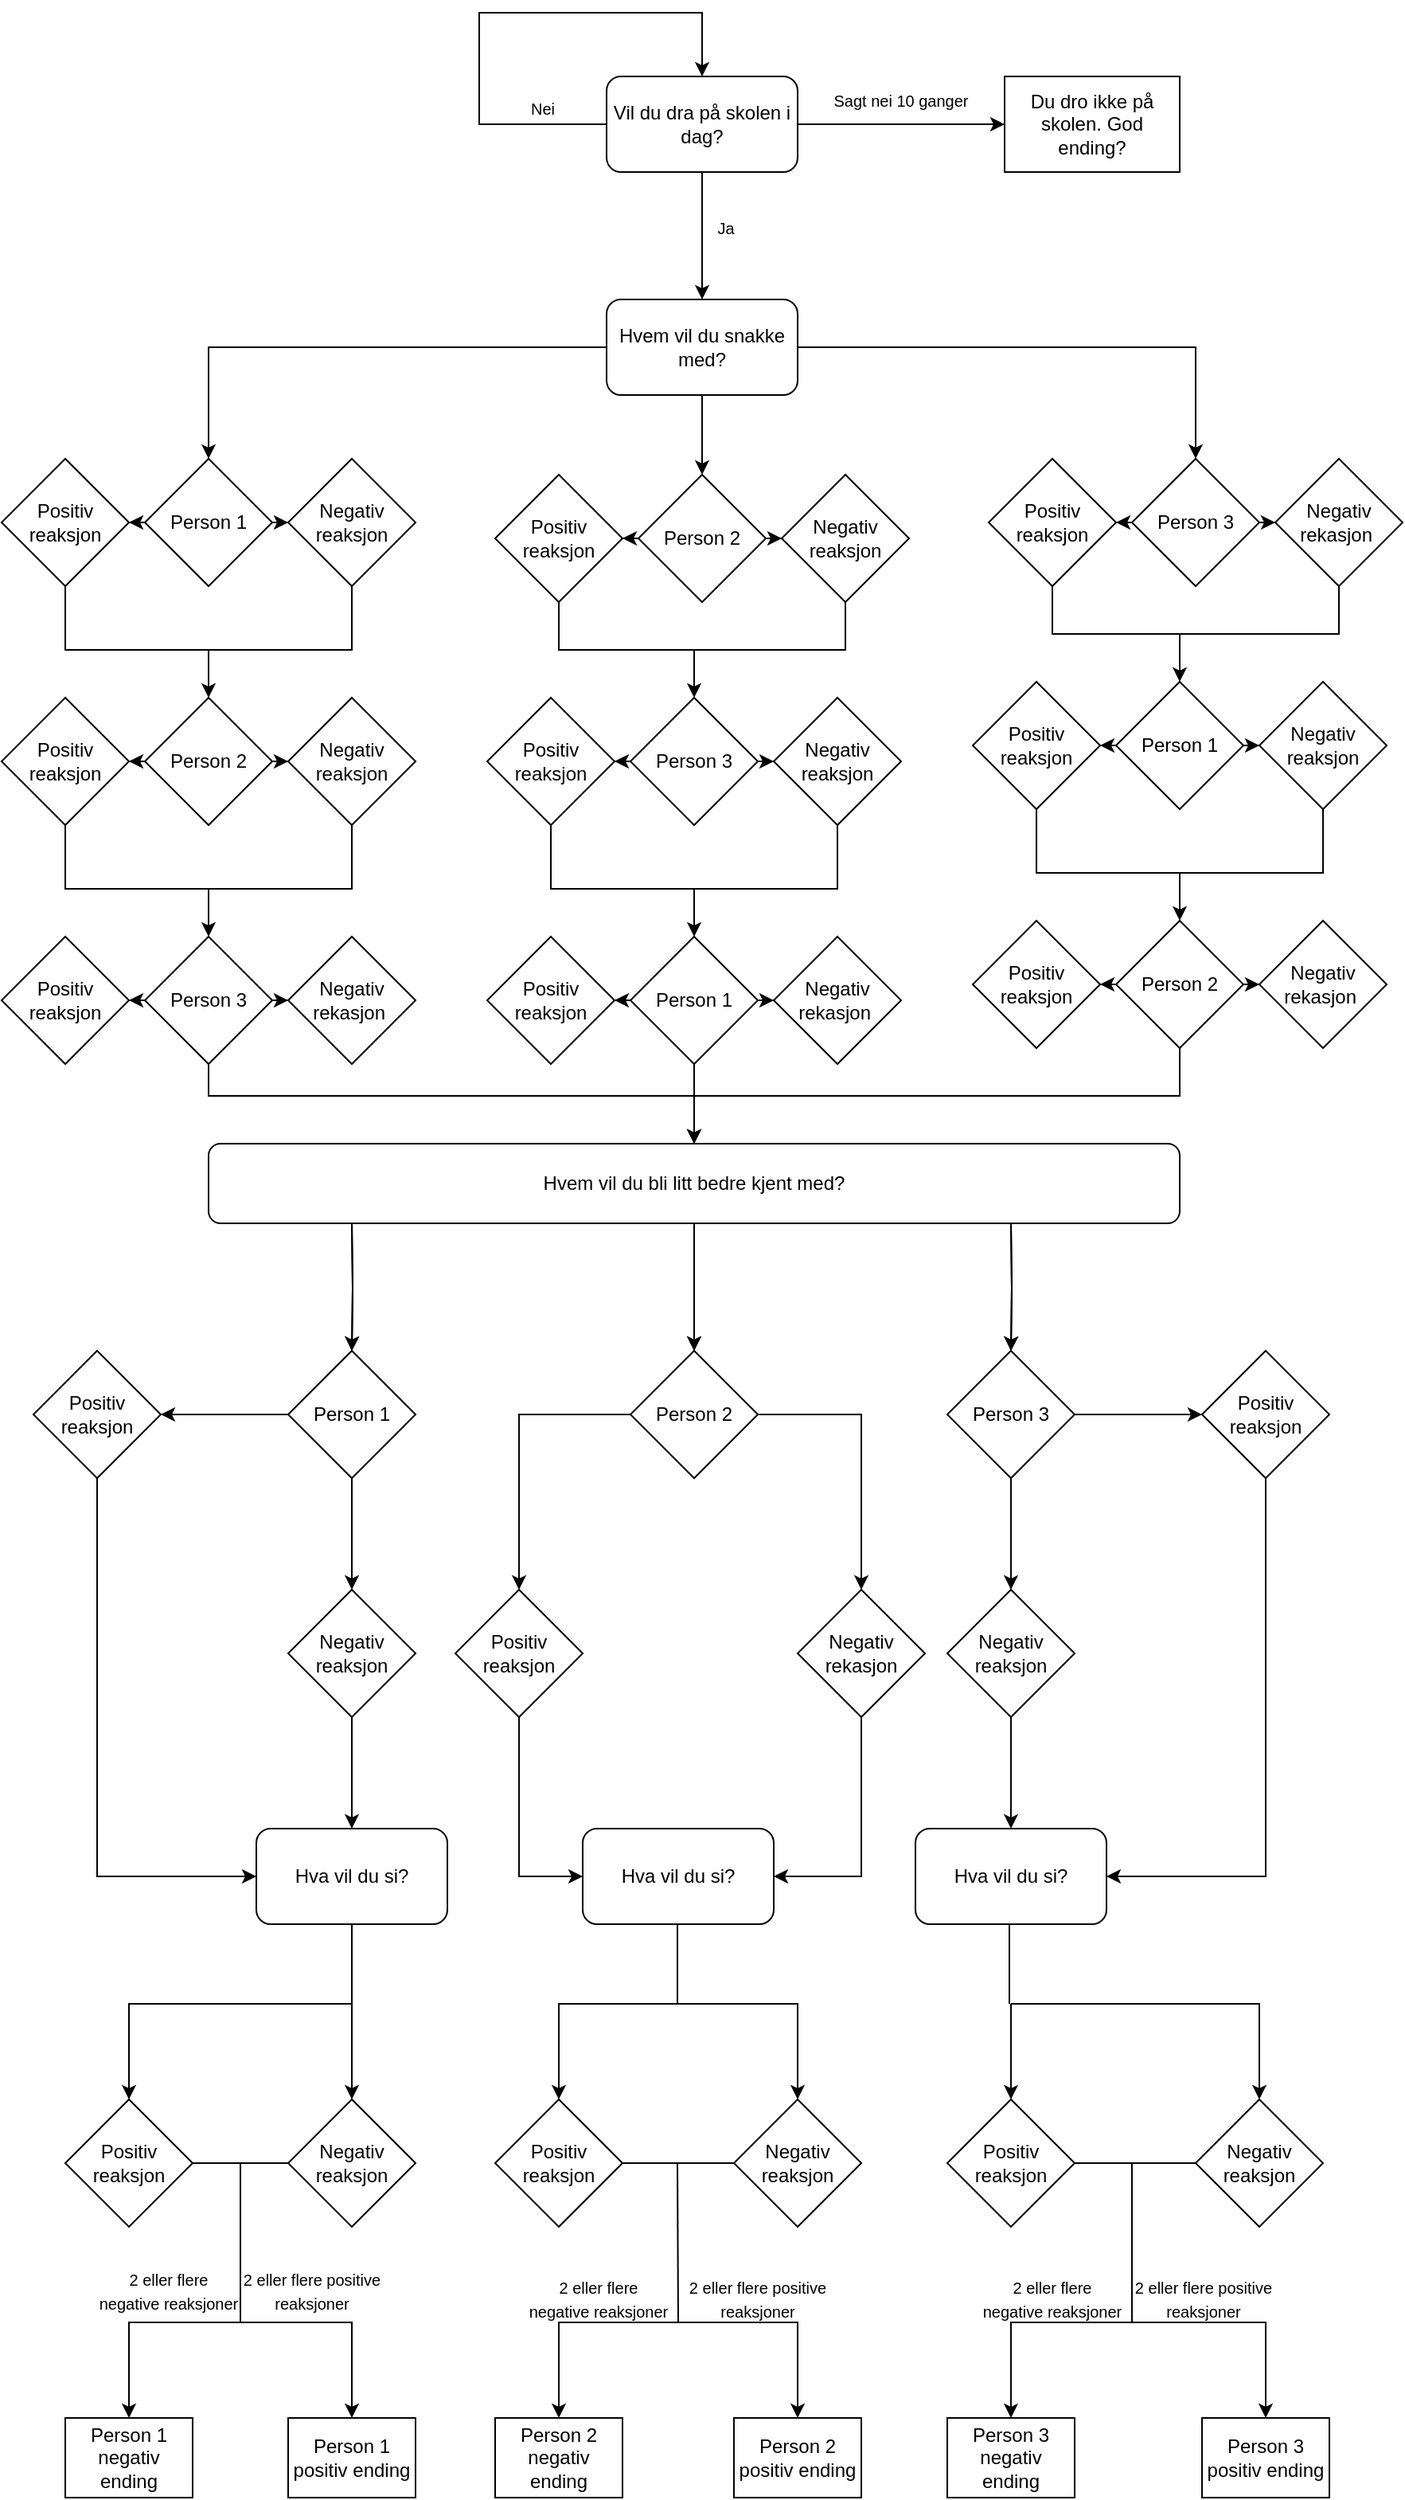<mxfile version="20.6.0" type="device"><diagram id="C5RBs43oDa-KdzZeNtuy" name="Page-1"><mxGraphModel dx="1865" dy="1708" grid="1" gridSize="10" guides="1" tooltips="1" connect="1" arrows="1" fold="1" page="1" pageScale="1" pageWidth="827" pageHeight="1169" math="0" shadow="0"><root><mxCell id="WIyWlLk6GJQsqaUBKTNV-0"/><mxCell id="WIyWlLk6GJQsqaUBKTNV-1" parent="WIyWlLk6GJQsqaUBKTNV-0"/><mxCell id="aafKXDh5tbPL8u6sXWfW-4" style="edgeStyle=orthogonalEdgeStyle;rounded=0;orthogonalLoop=1;jettySize=auto;html=1;entryX=0.5;entryY=0;entryDx=0;entryDy=0;" parent="WIyWlLk6GJQsqaUBKTNV-1" source="WIyWlLk6GJQsqaUBKTNV-3" target="aafKXDh5tbPL8u6sXWfW-3" edge="1"><mxGeometry relative="1" as="geometry"/></mxCell><mxCell id="aafKXDh5tbPL8u6sXWfW-5" style="edgeStyle=orthogonalEdgeStyle;rounded=0;orthogonalLoop=1;jettySize=auto;html=1;exitX=1;exitY=0.5;exitDx=0;exitDy=0;entryX=0.5;entryY=0;entryDx=0;entryDy=0;" parent="WIyWlLk6GJQsqaUBKTNV-1" source="WIyWlLk6GJQsqaUBKTNV-3" target="aafKXDh5tbPL8u6sXWfW-1" edge="1"><mxGeometry relative="1" as="geometry"/></mxCell><mxCell id="WIyWlLk6GJQsqaUBKTNV-3" value="Hvem vil du snakke med?" style="rounded=1;whiteSpace=wrap;html=1;fontSize=12;glass=0;strokeWidth=1;shadow=0;" parent="WIyWlLk6GJQsqaUBKTNV-1" vertex="1"><mxGeometry x="160" y="20" width="120" height="60" as="geometry"/></mxCell><mxCell id="aafKXDh5tbPL8u6sXWfW-15" value="" style="edgeStyle=orthogonalEdgeStyle;rounded=0;orthogonalLoop=1;jettySize=auto;html=1;" parent="WIyWlLk6GJQsqaUBKTNV-1" source="aafKXDh5tbPL8u6sXWfW-0" target="aafKXDh5tbPL8u6sXWfW-14" edge="1"><mxGeometry relative="1" as="geometry"/></mxCell><mxCell id="aafKXDh5tbPL8u6sXWfW-17" value="" style="edgeStyle=orthogonalEdgeStyle;rounded=0;orthogonalLoop=1;jettySize=auto;html=1;" parent="WIyWlLk6GJQsqaUBKTNV-1" source="aafKXDh5tbPL8u6sXWfW-0" target="aafKXDh5tbPL8u6sXWfW-16" edge="1"><mxGeometry relative="1" as="geometry"/></mxCell><mxCell id="aafKXDh5tbPL8u6sXWfW-0" value="Person 2" style="rhombus;whiteSpace=wrap;html=1;" parent="WIyWlLk6GJQsqaUBKTNV-1" vertex="1"><mxGeometry x="180" y="130" width="80" height="80" as="geometry"/></mxCell><mxCell id="aafKXDh5tbPL8u6sXWfW-11" value="" style="edgeStyle=orthogonalEdgeStyle;rounded=0;orthogonalLoop=1;jettySize=auto;html=1;" parent="WIyWlLk6GJQsqaUBKTNV-1" source="aafKXDh5tbPL8u6sXWfW-1" target="aafKXDh5tbPL8u6sXWfW-10" edge="1"><mxGeometry relative="1" as="geometry"/></mxCell><mxCell id="aafKXDh5tbPL8u6sXWfW-13" value="" style="edgeStyle=orthogonalEdgeStyle;rounded=0;orthogonalLoop=1;jettySize=auto;html=1;" parent="WIyWlLk6GJQsqaUBKTNV-1" source="aafKXDh5tbPL8u6sXWfW-1" target="aafKXDh5tbPL8u6sXWfW-12" edge="1"><mxGeometry relative="1" as="geometry"/></mxCell><mxCell id="aafKXDh5tbPL8u6sXWfW-1" value="Person 3" style="rhombus;whiteSpace=wrap;html=1;" parent="WIyWlLk6GJQsqaUBKTNV-1" vertex="1"><mxGeometry x="490" y="120" width="80" height="80" as="geometry"/></mxCell><mxCell id="aafKXDh5tbPL8u6sXWfW-7" value="" style="edgeStyle=orthogonalEdgeStyle;rounded=0;orthogonalLoop=1;jettySize=auto;html=1;" parent="WIyWlLk6GJQsqaUBKTNV-1" source="aafKXDh5tbPL8u6sXWfW-3" target="aafKXDh5tbPL8u6sXWfW-6" edge="1"><mxGeometry relative="1" as="geometry"/></mxCell><mxCell id="aafKXDh5tbPL8u6sXWfW-9" value="" style="edgeStyle=orthogonalEdgeStyle;rounded=0;orthogonalLoop=1;jettySize=auto;html=1;" parent="WIyWlLk6GJQsqaUBKTNV-1" source="aafKXDh5tbPL8u6sXWfW-3" target="aafKXDh5tbPL8u6sXWfW-8" edge="1"><mxGeometry relative="1" as="geometry"/></mxCell><mxCell id="aafKXDh5tbPL8u6sXWfW-3" value="Person 1" style="rhombus;whiteSpace=wrap;html=1;" parent="WIyWlLk6GJQsqaUBKTNV-1" vertex="1"><mxGeometry x="-130" y="120" width="80" height="80" as="geometry"/></mxCell><mxCell id="aafKXDh5tbPL8u6sXWfW-6" value="Negativ reaksjon" style="rhombus;whiteSpace=wrap;html=1;" parent="WIyWlLk6GJQsqaUBKTNV-1" vertex="1"><mxGeometry x="-40" y="120" width="80" height="80" as="geometry"/></mxCell><mxCell id="aafKXDh5tbPL8u6sXWfW-8" value="Positiv reaksjon" style="rhombus;whiteSpace=wrap;html=1;" parent="WIyWlLk6GJQsqaUBKTNV-1" vertex="1"><mxGeometry x="-220" y="120" width="80" height="80" as="geometry"/></mxCell><mxCell id="aafKXDh5tbPL8u6sXWfW-10" value="Negativ rekasjon&amp;nbsp;" style="rhombus;whiteSpace=wrap;html=1;" parent="WIyWlLk6GJQsqaUBKTNV-1" vertex="1"><mxGeometry x="580" y="120" width="80" height="80" as="geometry"/></mxCell><mxCell id="aafKXDh5tbPL8u6sXWfW-12" value="Positiv reaksjon" style="rhombus;whiteSpace=wrap;html=1;" parent="WIyWlLk6GJQsqaUBKTNV-1" vertex="1"><mxGeometry x="400" y="120" width="80" height="80" as="geometry"/></mxCell><mxCell id="aafKXDh5tbPL8u6sXWfW-14" value="Positiv reaksjon" style="rhombus;whiteSpace=wrap;html=1;" parent="WIyWlLk6GJQsqaUBKTNV-1" vertex="1"><mxGeometry x="90" y="130" width="80" height="80" as="geometry"/></mxCell><mxCell id="aafKXDh5tbPL8u6sXWfW-16" value="Negativ reaksjon" style="rhombus;whiteSpace=wrap;html=1;" parent="WIyWlLk6GJQsqaUBKTNV-1" vertex="1"><mxGeometry x="270" y="130" width="80" height="80" as="geometry"/></mxCell><mxCell id="aafKXDh5tbPL8u6sXWfW-101" value="" style="edgeStyle=orthogonalEdgeStyle;rounded=0;orthogonalLoop=1;jettySize=auto;html=1;" parent="WIyWlLk6GJQsqaUBKTNV-1" source="aafKXDh5tbPL8u6sXWfW-18" target="aafKXDh5tbPL8u6sXWfW-100" edge="1"><mxGeometry relative="1" as="geometry"/></mxCell><mxCell id="aafKXDh5tbPL8u6sXWfW-102" value="" style="edgeStyle=orthogonalEdgeStyle;rounded=0;orthogonalLoop=1;jettySize=auto;html=1;" parent="WIyWlLk6GJQsqaUBKTNV-1" source="aafKXDh5tbPL8u6sXWfW-18" target="aafKXDh5tbPL8u6sXWfW-100" edge="1"><mxGeometry relative="1" as="geometry"/></mxCell><mxCell id="aafKXDh5tbPL8u6sXWfW-18" value="Hvem vil du bli litt bedre kjent med?" style="rounded=1;whiteSpace=wrap;html=1;" parent="WIyWlLk6GJQsqaUBKTNV-1" vertex="1"><mxGeometry x="-90" y="550" width="610" height="50" as="geometry"/></mxCell><mxCell id="aafKXDh5tbPL8u6sXWfW-41" value="" style="endArrow=classic;html=1;rounded=0;" parent="WIyWlLk6GJQsqaUBKTNV-1" edge="1"><mxGeometry width="50" height="50" relative="1" as="geometry"><mxPoint x="-90" y="240" as="sourcePoint"/><mxPoint x="-90" y="270" as="targetPoint"/></mxGeometry></mxCell><mxCell id="aafKXDh5tbPL8u6sXWfW-48" value="" style="edgeStyle=orthogonalEdgeStyle;rounded=0;orthogonalLoop=1;jettySize=auto;html=1;" parent="WIyWlLk6GJQsqaUBKTNV-1" source="aafKXDh5tbPL8u6sXWfW-50" target="aafKXDh5tbPL8u6sXWfW-51" edge="1"><mxGeometry relative="1" as="geometry"/></mxCell><mxCell id="aafKXDh5tbPL8u6sXWfW-49" value="" style="edgeStyle=orthogonalEdgeStyle;rounded=0;orthogonalLoop=1;jettySize=auto;html=1;" parent="WIyWlLk6GJQsqaUBKTNV-1" source="aafKXDh5tbPL8u6sXWfW-50" target="aafKXDh5tbPL8u6sXWfW-52" edge="1"><mxGeometry relative="1" as="geometry"/></mxCell><mxCell id="aafKXDh5tbPL8u6sXWfW-50" value="Person 2" style="rhombus;whiteSpace=wrap;html=1;" parent="WIyWlLk6GJQsqaUBKTNV-1" vertex="1"><mxGeometry x="-130" y="270" width="80" height="80" as="geometry"/></mxCell><mxCell id="aafKXDh5tbPL8u6sXWfW-51" value="Positiv reaksjon" style="rhombus;whiteSpace=wrap;html=1;" parent="WIyWlLk6GJQsqaUBKTNV-1" vertex="1"><mxGeometry x="-220" y="270" width="80" height="80" as="geometry"/></mxCell><mxCell id="aafKXDh5tbPL8u6sXWfW-52" value="Negativ reaksjon" style="rhombus;whiteSpace=wrap;html=1;" parent="WIyWlLk6GJQsqaUBKTNV-1" vertex="1"><mxGeometry x="-40" y="270" width="80" height="80" as="geometry"/></mxCell><mxCell id="aafKXDh5tbPL8u6sXWfW-54" value="" style="endArrow=classic;html=1;rounded=0;" parent="WIyWlLk6GJQsqaUBKTNV-1" edge="1"><mxGeometry width="50" height="50" relative="1" as="geometry"><mxPoint x="-90" y="390" as="sourcePoint"/><mxPoint x="-90" y="420" as="targetPoint"/></mxGeometry></mxCell><mxCell id="aafKXDh5tbPL8u6sXWfW-56" value="" style="edgeStyle=orthogonalEdgeStyle;rounded=0;orthogonalLoop=1;jettySize=auto;html=1;" parent="WIyWlLk6GJQsqaUBKTNV-1" source="aafKXDh5tbPL8u6sXWfW-58" target="aafKXDh5tbPL8u6sXWfW-59" edge="1"><mxGeometry relative="1" as="geometry"/></mxCell><mxCell id="aafKXDh5tbPL8u6sXWfW-57" value="" style="edgeStyle=orthogonalEdgeStyle;rounded=0;orthogonalLoop=1;jettySize=auto;html=1;" parent="WIyWlLk6GJQsqaUBKTNV-1" source="aafKXDh5tbPL8u6sXWfW-58" target="aafKXDh5tbPL8u6sXWfW-60" edge="1"><mxGeometry relative="1" as="geometry"/></mxCell><mxCell id="aafKXDh5tbPL8u6sXWfW-97" style="edgeStyle=orthogonalEdgeStyle;rounded=0;orthogonalLoop=1;jettySize=auto;html=1;" parent="WIyWlLk6GJQsqaUBKTNV-1" source="aafKXDh5tbPL8u6sXWfW-58" target="aafKXDh5tbPL8u6sXWfW-18" edge="1"><mxGeometry relative="1" as="geometry"><Array as="points"><mxPoint x="-90" y="520"/><mxPoint x="215" y="520"/></Array></mxGeometry></mxCell><mxCell id="aafKXDh5tbPL8u6sXWfW-58" value="Person 3" style="rhombus;whiteSpace=wrap;html=1;" parent="WIyWlLk6GJQsqaUBKTNV-1" vertex="1"><mxGeometry x="-130" y="420" width="80" height="80" as="geometry"/></mxCell><mxCell id="aafKXDh5tbPL8u6sXWfW-59" value="Negativ rekasjon&amp;nbsp;" style="rhombus;whiteSpace=wrap;html=1;" parent="WIyWlLk6GJQsqaUBKTNV-1" vertex="1"><mxGeometry x="-40" y="420" width="80" height="80" as="geometry"/></mxCell><mxCell id="aafKXDh5tbPL8u6sXWfW-60" value="Positiv reaksjon" style="rhombus;whiteSpace=wrap;html=1;" parent="WIyWlLk6GJQsqaUBKTNV-1" vertex="1"><mxGeometry x="-220" y="420" width="80" height="80" as="geometry"/></mxCell><mxCell id="aafKXDh5tbPL8u6sXWfW-61" value="" style="endArrow=none;html=1;rounded=0;" parent="WIyWlLk6GJQsqaUBKTNV-1" edge="1"><mxGeometry width="50" height="50" relative="1" as="geometry"><mxPoint x="-90" y="240" as="sourcePoint"/><mxPoint y="200" as="targetPoint"/><Array as="points"><mxPoint y="240"/></Array></mxGeometry></mxCell><mxCell id="aafKXDh5tbPL8u6sXWfW-62" value="" style="endArrow=none;html=1;rounded=0;" parent="WIyWlLk6GJQsqaUBKTNV-1" edge="1"><mxGeometry width="50" height="50" relative="1" as="geometry"><mxPoint x="-90" y="240" as="sourcePoint"/><mxPoint x="-180" y="200" as="targetPoint"/><Array as="points"><mxPoint x="-180" y="240"/></Array></mxGeometry></mxCell><mxCell id="aafKXDh5tbPL8u6sXWfW-63" value="" style="endArrow=none;html=1;rounded=0;entryX=0.5;entryY=1;entryDx=0;entryDy=0;" parent="WIyWlLk6GJQsqaUBKTNV-1" target="aafKXDh5tbPL8u6sXWfW-52" edge="1"><mxGeometry width="50" height="50" relative="1" as="geometry"><mxPoint x="-90" y="390" as="sourcePoint"/><mxPoint x="10" y="340" as="targetPoint"/><Array as="points"><mxPoint y="390"/></Array></mxGeometry></mxCell><mxCell id="aafKXDh5tbPL8u6sXWfW-64" value="" style="endArrow=none;html=1;rounded=0;" parent="WIyWlLk6GJQsqaUBKTNV-1" edge="1"><mxGeometry width="50" height="50" relative="1" as="geometry"><mxPoint x="-90" y="390" as="sourcePoint"/><mxPoint x="-180" y="350" as="targetPoint"/><Array as="points"><mxPoint x="-180" y="390"/></Array></mxGeometry></mxCell><mxCell id="aafKXDh5tbPL8u6sXWfW-65" value="" style="endArrow=classic;html=1;rounded=0;" parent="WIyWlLk6GJQsqaUBKTNV-1" edge="1"><mxGeometry width="50" height="50" relative="1" as="geometry"><mxPoint x="215" y="240" as="sourcePoint"/><mxPoint x="215" y="270" as="targetPoint"/></mxGeometry></mxCell><mxCell id="aafKXDh5tbPL8u6sXWfW-66" value="" style="edgeStyle=orthogonalEdgeStyle;rounded=0;orthogonalLoop=1;jettySize=auto;html=1;" parent="WIyWlLk6GJQsqaUBKTNV-1" source="aafKXDh5tbPL8u6sXWfW-68" target="aafKXDh5tbPL8u6sXWfW-69" edge="1"><mxGeometry relative="1" as="geometry"/></mxCell><mxCell id="aafKXDh5tbPL8u6sXWfW-67" value="" style="edgeStyle=orthogonalEdgeStyle;rounded=0;orthogonalLoop=1;jettySize=auto;html=1;" parent="WIyWlLk6GJQsqaUBKTNV-1" source="aafKXDh5tbPL8u6sXWfW-68" target="aafKXDh5tbPL8u6sXWfW-70" edge="1"><mxGeometry relative="1" as="geometry"/></mxCell><mxCell id="aafKXDh5tbPL8u6sXWfW-68" value="Person 3" style="rhombus;whiteSpace=wrap;html=1;" parent="WIyWlLk6GJQsqaUBKTNV-1" vertex="1"><mxGeometry x="175" y="270" width="80" height="80" as="geometry"/></mxCell><mxCell id="aafKXDh5tbPL8u6sXWfW-69" value="Positiv reaksjon" style="rhombus;whiteSpace=wrap;html=1;" parent="WIyWlLk6GJQsqaUBKTNV-1" vertex="1"><mxGeometry x="85" y="270" width="80" height="80" as="geometry"/></mxCell><mxCell id="aafKXDh5tbPL8u6sXWfW-70" value="Negativ reaksjon" style="rhombus;whiteSpace=wrap;html=1;" parent="WIyWlLk6GJQsqaUBKTNV-1" vertex="1"><mxGeometry x="265" y="270" width="80" height="80" as="geometry"/></mxCell><mxCell id="aafKXDh5tbPL8u6sXWfW-71" value="" style="endArrow=classic;html=1;rounded=0;" parent="WIyWlLk6GJQsqaUBKTNV-1" edge="1"><mxGeometry width="50" height="50" relative="1" as="geometry"><mxPoint x="215" y="390" as="sourcePoint"/><mxPoint x="215" y="420" as="targetPoint"/></mxGeometry></mxCell><mxCell id="aafKXDh5tbPL8u6sXWfW-72" value="" style="edgeStyle=orthogonalEdgeStyle;rounded=0;orthogonalLoop=1;jettySize=auto;html=1;" parent="WIyWlLk6GJQsqaUBKTNV-1" source="aafKXDh5tbPL8u6sXWfW-74" target="aafKXDh5tbPL8u6sXWfW-75" edge="1"><mxGeometry relative="1" as="geometry"/></mxCell><mxCell id="aafKXDh5tbPL8u6sXWfW-73" value="" style="edgeStyle=orthogonalEdgeStyle;rounded=0;orthogonalLoop=1;jettySize=auto;html=1;" parent="WIyWlLk6GJQsqaUBKTNV-1" source="aafKXDh5tbPL8u6sXWfW-74" target="aafKXDh5tbPL8u6sXWfW-76" edge="1"><mxGeometry relative="1" as="geometry"/></mxCell><mxCell id="aafKXDh5tbPL8u6sXWfW-99" value="" style="edgeStyle=orthogonalEdgeStyle;rounded=0;orthogonalLoop=1;jettySize=auto;html=1;" parent="WIyWlLk6GJQsqaUBKTNV-1" source="aafKXDh5tbPL8u6sXWfW-74" target="aafKXDh5tbPL8u6sXWfW-18" edge="1"><mxGeometry relative="1" as="geometry"/></mxCell><mxCell id="aafKXDh5tbPL8u6sXWfW-74" value="Person 1" style="rhombus;whiteSpace=wrap;html=1;" parent="WIyWlLk6GJQsqaUBKTNV-1" vertex="1"><mxGeometry x="175" y="420" width="80" height="80" as="geometry"/></mxCell><mxCell id="aafKXDh5tbPL8u6sXWfW-75" value="Negativ rekasjon&amp;nbsp;" style="rhombus;whiteSpace=wrap;html=1;" parent="WIyWlLk6GJQsqaUBKTNV-1" vertex="1"><mxGeometry x="265" y="420" width="80" height="80" as="geometry"/></mxCell><mxCell id="aafKXDh5tbPL8u6sXWfW-76" value="Positiv reaksjon" style="rhombus;whiteSpace=wrap;html=1;" parent="WIyWlLk6GJQsqaUBKTNV-1" vertex="1"><mxGeometry x="85" y="420" width="80" height="80" as="geometry"/></mxCell><mxCell id="aafKXDh5tbPL8u6sXWfW-77" value="" style="endArrow=none;html=1;rounded=0;entryX=0.5;entryY=1;entryDx=0;entryDy=0;" parent="WIyWlLk6GJQsqaUBKTNV-1" target="aafKXDh5tbPL8u6sXWfW-70" edge="1"><mxGeometry width="50" height="50" relative="1" as="geometry"><mxPoint x="215" y="390" as="sourcePoint"/><mxPoint x="315" y="340" as="targetPoint"/><Array as="points"><mxPoint x="305" y="390"/></Array></mxGeometry></mxCell><mxCell id="aafKXDh5tbPL8u6sXWfW-78" value="" style="endArrow=none;html=1;rounded=0;" parent="WIyWlLk6GJQsqaUBKTNV-1" edge="1"><mxGeometry width="50" height="50" relative="1" as="geometry"><mxPoint x="215" y="390" as="sourcePoint"/><mxPoint x="125" y="350" as="targetPoint"/><Array as="points"><mxPoint x="125" y="390"/></Array></mxGeometry></mxCell><mxCell id="aafKXDh5tbPL8u6sXWfW-79" value="" style="endArrow=none;html=1;rounded=0;entryX=0.5;entryY=1;entryDx=0;entryDy=0;" parent="WIyWlLk6GJQsqaUBKTNV-1" target="aafKXDh5tbPL8u6sXWfW-14" edge="1"><mxGeometry width="50" height="50" relative="1" as="geometry"><mxPoint x="230" y="240" as="sourcePoint"/><mxPoint x="200" y="210" as="targetPoint"/><Array as="points"><mxPoint x="130" y="240"/></Array></mxGeometry></mxCell><mxCell id="aafKXDh5tbPL8u6sXWfW-80" value="" style="endArrow=none;html=1;rounded=0;" parent="WIyWlLk6GJQsqaUBKTNV-1" edge="1"><mxGeometry width="50" height="50" relative="1" as="geometry"><mxPoint x="230" y="240" as="sourcePoint"/><mxPoint x="310" y="210" as="targetPoint"/><Array as="points"><mxPoint x="310" y="240"/></Array></mxGeometry></mxCell><mxCell id="aafKXDh5tbPL8u6sXWfW-81" value="" style="endArrow=classic;html=1;rounded=0;" parent="WIyWlLk6GJQsqaUBKTNV-1" edge="1"><mxGeometry width="50" height="50" relative="1" as="geometry"><mxPoint x="520" y="230" as="sourcePoint"/><mxPoint x="520" y="260" as="targetPoint"/></mxGeometry></mxCell><mxCell id="aafKXDh5tbPL8u6sXWfW-82" value="" style="edgeStyle=orthogonalEdgeStyle;rounded=0;orthogonalLoop=1;jettySize=auto;html=1;" parent="WIyWlLk6GJQsqaUBKTNV-1" source="aafKXDh5tbPL8u6sXWfW-84" target="aafKXDh5tbPL8u6sXWfW-85" edge="1"><mxGeometry relative="1" as="geometry"/></mxCell><mxCell id="aafKXDh5tbPL8u6sXWfW-83" value="" style="edgeStyle=orthogonalEdgeStyle;rounded=0;orthogonalLoop=1;jettySize=auto;html=1;" parent="WIyWlLk6GJQsqaUBKTNV-1" source="aafKXDh5tbPL8u6sXWfW-84" target="aafKXDh5tbPL8u6sXWfW-86" edge="1"><mxGeometry relative="1" as="geometry"/></mxCell><mxCell id="aafKXDh5tbPL8u6sXWfW-84" value="Person 1" style="rhombus;whiteSpace=wrap;html=1;" parent="WIyWlLk6GJQsqaUBKTNV-1" vertex="1"><mxGeometry x="480" y="260" width="80" height="80" as="geometry"/></mxCell><mxCell id="aafKXDh5tbPL8u6sXWfW-85" value="Positiv reaksjon" style="rhombus;whiteSpace=wrap;html=1;" parent="WIyWlLk6GJQsqaUBKTNV-1" vertex="1"><mxGeometry x="390" y="260" width="80" height="80" as="geometry"/></mxCell><mxCell id="aafKXDh5tbPL8u6sXWfW-86" value="Negativ reaksjon" style="rhombus;whiteSpace=wrap;html=1;" parent="WIyWlLk6GJQsqaUBKTNV-1" vertex="1"><mxGeometry x="570" y="260" width="80" height="80" as="geometry"/></mxCell><mxCell id="aafKXDh5tbPL8u6sXWfW-87" value="" style="endArrow=classic;html=1;rounded=0;" parent="WIyWlLk6GJQsqaUBKTNV-1" edge="1"><mxGeometry width="50" height="50" relative="1" as="geometry"><mxPoint x="520" y="380" as="sourcePoint"/><mxPoint x="520" y="410" as="targetPoint"/></mxGeometry></mxCell><mxCell id="aafKXDh5tbPL8u6sXWfW-88" value="" style="edgeStyle=orthogonalEdgeStyle;rounded=0;orthogonalLoop=1;jettySize=auto;html=1;" parent="WIyWlLk6GJQsqaUBKTNV-1" source="aafKXDh5tbPL8u6sXWfW-90" target="aafKXDh5tbPL8u6sXWfW-91" edge="1"><mxGeometry relative="1" as="geometry"/></mxCell><mxCell id="aafKXDh5tbPL8u6sXWfW-89" value="" style="edgeStyle=orthogonalEdgeStyle;rounded=0;orthogonalLoop=1;jettySize=auto;html=1;" parent="WIyWlLk6GJQsqaUBKTNV-1" source="aafKXDh5tbPL8u6sXWfW-90" target="aafKXDh5tbPL8u6sXWfW-92" edge="1"><mxGeometry relative="1" as="geometry"/></mxCell><mxCell id="aafKXDh5tbPL8u6sXWfW-98" style="edgeStyle=orthogonalEdgeStyle;rounded=0;orthogonalLoop=1;jettySize=auto;html=1;" parent="WIyWlLk6GJQsqaUBKTNV-1" source="aafKXDh5tbPL8u6sXWfW-90" target="aafKXDh5tbPL8u6sXWfW-18" edge="1"><mxGeometry relative="1" as="geometry"/></mxCell><mxCell id="aafKXDh5tbPL8u6sXWfW-90" value="Person 2" style="rhombus;whiteSpace=wrap;html=1;" parent="WIyWlLk6GJQsqaUBKTNV-1" vertex="1"><mxGeometry x="480" y="410" width="80" height="80" as="geometry"/></mxCell><mxCell id="aafKXDh5tbPL8u6sXWfW-91" value="Negativ rekasjon&amp;nbsp;" style="rhombus;whiteSpace=wrap;html=1;" parent="WIyWlLk6GJQsqaUBKTNV-1" vertex="1"><mxGeometry x="570" y="410" width="80" height="80" as="geometry"/></mxCell><mxCell id="aafKXDh5tbPL8u6sXWfW-92" value="Positiv reaksjon" style="rhombus;whiteSpace=wrap;html=1;" parent="WIyWlLk6GJQsqaUBKTNV-1" vertex="1"><mxGeometry x="390" y="410" width="80" height="80" as="geometry"/></mxCell><mxCell id="aafKXDh5tbPL8u6sXWfW-93" value="" style="endArrow=none;html=1;rounded=0;entryX=0.5;entryY=1;entryDx=0;entryDy=0;" parent="WIyWlLk6GJQsqaUBKTNV-1" target="aafKXDh5tbPL8u6sXWfW-86" edge="1"><mxGeometry width="50" height="50" relative="1" as="geometry"><mxPoint x="520" y="380" as="sourcePoint"/><mxPoint x="620" y="330" as="targetPoint"/><Array as="points"><mxPoint x="610" y="380"/></Array></mxGeometry></mxCell><mxCell id="aafKXDh5tbPL8u6sXWfW-94" value="" style="endArrow=none;html=1;rounded=0;" parent="WIyWlLk6GJQsqaUBKTNV-1" edge="1"><mxGeometry width="50" height="50" relative="1" as="geometry"><mxPoint x="520" y="380" as="sourcePoint"/><mxPoint x="430" y="340" as="targetPoint"/><Array as="points"><mxPoint x="430" y="380"/></Array></mxGeometry></mxCell><mxCell id="aafKXDh5tbPL8u6sXWfW-95" value="" style="endArrow=none;html=1;rounded=0;entryX=0.5;entryY=1;entryDx=0;entryDy=0;" parent="WIyWlLk6GJQsqaUBKTNV-1" target="aafKXDh5tbPL8u6sXWfW-12" edge="1"><mxGeometry width="50" height="50" relative="1" as="geometry"><mxPoint x="535" y="230" as="sourcePoint"/><mxPoint x="435" y="200" as="targetPoint"/><Array as="points"><mxPoint x="440" y="230"/></Array></mxGeometry></mxCell><mxCell id="aafKXDh5tbPL8u6sXWfW-96" value="" style="endArrow=none;html=1;rounded=0;entryX=0.5;entryY=1;entryDx=0;entryDy=0;" parent="WIyWlLk6GJQsqaUBKTNV-1" target="aafKXDh5tbPL8u6sXWfW-10" edge="1"><mxGeometry width="50" height="50" relative="1" as="geometry"><mxPoint x="535" y="230" as="sourcePoint"/><mxPoint x="615" y="200" as="targetPoint"/><Array as="points"><mxPoint x="620" y="230"/></Array></mxGeometry></mxCell><mxCell id="aafKXDh5tbPL8u6sXWfW-117" value="" style="edgeStyle=orthogonalEdgeStyle;rounded=0;orthogonalLoop=1;jettySize=auto;html=1;" parent="WIyWlLk6GJQsqaUBKTNV-1" source="aafKXDh5tbPL8u6sXWfW-100" target="aafKXDh5tbPL8u6sXWfW-116" edge="1"><mxGeometry relative="1" as="geometry"/></mxCell><mxCell id="aafKXDh5tbPL8u6sXWfW-120" value="" style="edgeStyle=orthogonalEdgeStyle;rounded=0;orthogonalLoop=1;jettySize=auto;html=1;" parent="WIyWlLk6GJQsqaUBKTNV-1" source="aafKXDh5tbPL8u6sXWfW-100" target="aafKXDh5tbPL8u6sXWfW-119" edge="1"><mxGeometry relative="1" as="geometry"/></mxCell><mxCell id="aafKXDh5tbPL8u6sXWfW-100" value="Person 2" style="rhombus;whiteSpace=wrap;html=1;rounded=0;" parent="WIyWlLk6GJQsqaUBKTNV-1" vertex="1"><mxGeometry x="175" y="680" width="80" height="80" as="geometry"/></mxCell><mxCell id="aafKXDh5tbPL8u6sXWfW-105" value="" style="edgeStyle=orthogonalEdgeStyle;rounded=0;orthogonalLoop=1;jettySize=auto;html=1;" parent="WIyWlLk6GJQsqaUBKTNV-1" target="aafKXDh5tbPL8u6sXWfW-107" edge="1"><mxGeometry relative="1" as="geometry"><mxPoint y="600" as="sourcePoint"/></mxGeometry></mxCell><mxCell id="aafKXDh5tbPL8u6sXWfW-106" value="" style="edgeStyle=orthogonalEdgeStyle;rounded=0;orthogonalLoop=1;jettySize=auto;html=1;" parent="WIyWlLk6GJQsqaUBKTNV-1" target="aafKXDh5tbPL8u6sXWfW-107" edge="1"><mxGeometry relative="1" as="geometry"><mxPoint y="600" as="sourcePoint"/></mxGeometry></mxCell><mxCell id="aafKXDh5tbPL8u6sXWfW-113" value="" style="edgeStyle=orthogonalEdgeStyle;rounded=0;orthogonalLoop=1;jettySize=auto;html=1;" parent="WIyWlLk6GJQsqaUBKTNV-1" source="aafKXDh5tbPL8u6sXWfW-107" target="aafKXDh5tbPL8u6sXWfW-112" edge="1"><mxGeometry relative="1" as="geometry"/></mxCell><mxCell id="aafKXDh5tbPL8u6sXWfW-122" value="" style="edgeStyle=orthogonalEdgeStyle;rounded=0;orthogonalLoop=1;jettySize=auto;html=1;" parent="WIyWlLk6GJQsqaUBKTNV-1" source="aafKXDh5tbPL8u6sXWfW-107" target="aafKXDh5tbPL8u6sXWfW-121" edge="1"><mxGeometry relative="1" as="geometry"/></mxCell><mxCell id="aafKXDh5tbPL8u6sXWfW-107" value="Person 1" style="rhombus;whiteSpace=wrap;html=1;rounded=0;" parent="WIyWlLk6GJQsqaUBKTNV-1" vertex="1"><mxGeometry x="-40" y="680" width="80" height="80" as="geometry"/></mxCell><mxCell id="aafKXDh5tbPL8u6sXWfW-108" value="" style="edgeStyle=orthogonalEdgeStyle;rounded=0;orthogonalLoop=1;jettySize=auto;html=1;" parent="WIyWlLk6GJQsqaUBKTNV-1" target="aafKXDh5tbPL8u6sXWfW-110" edge="1"><mxGeometry relative="1" as="geometry"><mxPoint x="414" y="600" as="sourcePoint"/></mxGeometry></mxCell><mxCell id="aafKXDh5tbPL8u6sXWfW-109" value="" style="edgeStyle=orthogonalEdgeStyle;rounded=0;orthogonalLoop=1;jettySize=auto;html=1;" parent="WIyWlLk6GJQsqaUBKTNV-1" target="aafKXDh5tbPL8u6sXWfW-110" edge="1"><mxGeometry relative="1" as="geometry"><mxPoint x="414" y="600" as="sourcePoint"/></mxGeometry></mxCell><mxCell id="aafKXDh5tbPL8u6sXWfW-115" value="" style="edgeStyle=orthogonalEdgeStyle;rounded=0;orthogonalLoop=1;jettySize=auto;html=1;" parent="WIyWlLk6GJQsqaUBKTNV-1" source="aafKXDh5tbPL8u6sXWfW-110" target="aafKXDh5tbPL8u6sXWfW-114" edge="1"><mxGeometry relative="1" as="geometry"/></mxCell><mxCell id="aafKXDh5tbPL8u6sXWfW-124" value="" style="edgeStyle=orthogonalEdgeStyle;rounded=0;orthogonalLoop=1;jettySize=auto;html=1;" parent="WIyWlLk6GJQsqaUBKTNV-1" source="aafKXDh5tbPL8u6sXWfW-110" target="aafKXDh5tbPL8u6sXWfW-123" edge="1"><mxGeometry relative="1" as="geometry"/></mxCell><mxCell id="aafKXDh5tbPL8u6sXWfW-110" value="Person 3" style="rhombus;whiteSpace=wrap;html=1;rounded=0;" parent="WIyWlLk6GJQsqaUBKTNV-1" vertex="1"><mxGeometry x="374" y="680" width="80" height="80" as="geometry"/></mxCell><mxCell id="aafKXDh5tbPL8u6sXWfW-112" value="Positiv reaksjon" style="rhombus;whiteSpace=wrap;html=1;rounded=0;" parent="WIyWlLk6GJQsqaUBKTNV-1" vertex="1"><mxGeometry x="-200" y="680" width="80" height="80" as="geometry"/></mxCell><mxCell id="aafKXDh5tbPL8u6sXWfW-114" value="Positiv reaksjon" style="rhombus;whiteSpace=wrap;html=1;rounded=0;" parent="WIyWlLk6GJQsqaUBKTNV-1" vertex="1"><mxGeometry x="534" y="680" width="80" height="80" as="geometry"/></mxCell><mxCell id="aafKXDh5tbPL8u6sXWfW-116" value="Positiv reaksjon" style="rhombus;whiteSpace=wrap;html=1;rounded=0;" parent="WIyWlLk6GJQsqaUBKTNV-1" vertex="1"><mxGeometry x="65" y="830" width="80" height="80" as="geometry"/></mxCell><mxCell id="aafKXDh5tbPL8u6sXWfW-119" value="Negativ rekasjon" style="rhombus;whiteSpace=wrap;html=1;rounded=0;" parent="WIyWlLk6GJQsqaUBKTNV-1" vertex="1"><mxGeometry x="280" y="830" width="80" height="80" as="geometry"/></mxCell><mxCell id="aafKXDh5tbPL8u6sXWfW-121" value="Negativ reaksjon" style="rhombus;whiteSpace=wrap;html=1;rounded=0;" parent="WIyWlLk6GJQsqaUBKTNV-1" vertex="1"><mxGeometry x="-40" y="830" width="80" height="80" as="geometry"/></mxCell><mxCell id="aafKXDh5tbPL8u6sXWfW-123" value="Negativ reaksjon" style="rhombus;whiteSpace=wrap;html=1;rounded=0;" parent="WIyWlLk6GJQsqaUBKTNV-1" vertex="1"><mxGeometry x="374" y="830" width="80" height="80" as="geometry"/></mxCell><mxCell id="teu9sBWVtJnULPlqjXe--0" value="Hva vil du si?" style="rounded=1;whiteSpace=wrap;html=1;" vertex="1" parent="WIyWlLk6GJQsqaUBKTNV-1"><mxGeometry x="-60" y="980" width="120" height="60" as="geometry"/></mxCell><mxCell id="teu9sBWVtJnULPlqjXe--1" value="" style="endArrow=classic;html=1;rounded=0;entryX=0;entryY=0.5;entryDx=0;entryDy=0;" edge="1" parent="WIyWlLk6GJQsqaUBKTNV-1" target="teu9sBWVtJnULPlqjXe--0"><mxGeometry width="50" height="50" relative="1" as="geometry"><mxPoint x="-160" y="760" as="sourcePoint"/><mxPoint x="-110" y="710" as="targetPoint"/><Array as="points"><mxPoint x="-160" y="1010"/></Array></mxGeometry></mxCell><mxCell id="teu9sBWVtJnULPlqjXe--2" value="" style="endArrow=classic;html=1;rounded=0;entryX=0.5;entryY=0;entryDx=0;entryDy=0;" edge="1" parent="WIyWlLk6GJQsqaUBKTNV-1" target="teu9sBWVtJnULPlqjXe--0"><mxGeometry width="50" height="50" relative="1" as="geometry"><mxPoint y="910" as="sourcePoint"/><mxPoint x="50" y="860" as="targetPoint"/></mxGeometry></mxCell><mxCell id="teu9sBWVtJnULPlqjXe--3" value="Hva vil du si?" style="rounded=1;whiteSpace=wrap;html=1;" vertex="1" parent="WIyWlLk6GJQsqaUBKTNV-1"><mxGeometry x="354" y="980" width="120" height="60" as="geometry"/></mxCell><mxCell id="teu9sBWVtJnULPlqjXe--4" value="" style="endArrow=classic;html=1;rounded=0;entryX=1;entryY=0.5;entryDx=0;entryDy=0;exitX=0.5;exitY=1;exitDx=0;exitDy=0;" edge="1" parent="WIyWlLk6GJQsqaUBKTNV-1" source="aafKXDh5tbPL8u6sXWfW-114" target="teu9sBWVtJnULPlqjXe--3"><mxGeometry width="50" height="50" relative="1" as="geometry"><mxPoint x="570" y="760" as="sourcePoint"/><mxPoint x="620" y="710" as="targetPoint"/><Array as="points"><mxPoint x="574" y="1010"/></Array></mxGeometry></mxCell><mxCell id="teu9sBWVtJnULPlqjXe--5" value="" style="endArrow=classic;html=1;rounded=0;entryX=0.5;entryY=0;entryDx=0;entryDy=0;" edge="1" parent="WIyWlLk6GJQsqaUBKTNV-1" target="teu9sBWVtJnULPlqjXe--3"><mxGeometry width="50" height="50" relative="1" as="geometry"><mxPoint x="414" y="910" as="sourcePoint"/><mxPoint x="464" y="860" as="targetPoint"/></mxGeometry></mxCell><mxCell id="teu9sBWVtJnULPlqjXe--6" value="Hva vil du si?" style="rounded=1;whiteSpace=wrap;html=1;" vertex="1" parent="WIyWlLk6GJQsqaUBKTNV-1"><mxGeometry x="145" y="980" width="120" height="60" as="geometry"/></mxCell><mxCell id="teu9sBWVtJnULPlqjXe--7" value="" style="endArrow=classic;html=1;rounded=0;entryX=0;entryY=0.5;entryDx=0;entryDy=0;" edge="1" parent="WIyWlLk6GJQsqaUBKTNV-1" target="teu9sBWVtJnULPlqjXe--6"><mxGeometry width="50" height="50" relative="1" as="geometry"><mxPoint x="105" y="910" as="sourcePoint"/><mxPoint x="155" y="860" as="targetPoint"/><Array as="points"><mxPoint x="105" y="1010"/></Array></mxGeometry></mxCell><mxCell id="teu9sBWVtJnULPlqjXe--8" value="" style="endArrow=classic;html=1;rounded=0;entryX=1;entryY=0.5;entryDx=0;entryDy=0;" edge="1" parent="WIyWlLk6GJQsqaUBKTNV-1" target="teu9sBWVtJnULPlqjXe--6"><mxGeometry width="50" height="50" relative="1" as="geometry"><mxPoint x="320" y="910" as="sourcePoint"/><mxPoint x="370" y="860" as="targetPoint"/><Array as="points"><mxPoint x="320" y="1010"/></Array></mxGeometry></mxCell><mxCell id="teu9sBWVtJnULPlqjXe--9" value="" style="endArrow=none;html=1;rounded=0;" edge="1" parent="WIyWlLk6GJQsqaUBKTNV-1"><mxGeometry width="50" height="50" relative="1" as="geometry"><mxPoint y="1090" as="sourcePoint"/><mxPoint y="1040" as="targetPoint"/></mxGeometry></mxCell><mxCell id="teu9sBWVtJnULPlqjXe--10" value="Positiv reaksjon" style="rhombus;whiteSpace=wrap;html=1;" vertex="1" parent="WIyWlLk6GJQsqaUBKTNV-1"><mxGeometry x="-180" y="1150" width="80" height="80" as="geometry"/></mxCell><mxCell id="teu9sBWVtJnULPlqjXe--11" value="Negativ reaksjon" style="rhombus;whiteSpace=wrap;html=1;" vertex="1" parent="WIyWlLk6GJQsqaUBKTNV-1"><mxGeometry x="-40" y="1150" width="80" height="80" as="geometry"/></mxCell><mxCell id="teu9sBWVtJnULPlqjXe--12" value="" style="endArrow=classic;html=1;rounded=0;entryX=0.5;entryY=0;entryDx=0;entryDy=0;" edge="1" parent="WIyWlLk6GJQsqaUBKTNV-1" target="teu9sBWVtJnULPlqjXe--11"><mxGeometry width="50" height="50" relative="1" as="geometry"><mxPoint y="1090" as="sourcePoint"/><mxPoint x="50" y="1040" as="targetPoint"/><Array as="points"/></mxGeometry></mxCell><mxCell id="teu9sBWVtJnULPlqjXe--13" value="" style="endArrow=classic;html=1;rounded=0;entryX=0.5;entryY=0;entryDx=0;entryDy=0;" edge="1" parent="WIyWlLk6GJQsqaUBKTNV-1" target="teu9sBWVtJnULPlqjXe--10"><mxGeometry width="50" height="50" relative="1" as="geometry"><mxPoint y="1090" as="sourcePoint"/><mxPoint x="50" y="1040" as="targetPoint"/><Array as="points"><mxPoint x="-140" y="1090"/></Array></mxGeometry></mxCell><mxCell id="teu9sBWVtJnULPlqjXe--14" value="" style="endArrow=none;html=1;rounded=0;" edge="1" parent="WIyWlLk6GJQsqaUBKTNV-1"><mxGeometry width="50" height="50" relative="1" as="geometry"><mxPoint x="204.5" y="1090" as="sourcePoint"/><mxPoint x="204.5" y="1040" as="targetPoint"/></mxGeometry></mxCell><mxCell id="teu9sBWVtJnULPlqjXe--15" value="" style="endArrow=none;html=1;rounded=0;" edge="1" parent="WIyWlLk6GJQsqaUBKTNV-1"><mxGeometry width="50" height="50" relative="1" as="geometry"><mxPoint x="413" y="1090" as="sourcePoint"/><mxPoint x="413" y="1040" as="targetPoint"/></mxGeometry></mxCell><mxCell id="teu9sBWVtJnULPlqjXe--16" value="Negativ reaksjon" style="rhombus;whiteSpace=wrap;html=1;" vertex="1" parent="WIyWlLk6GJQsqaUBKTNV-1"><mxGeometry x="530" y="1150" width="80" height="80" as="geometry"/></mxCell><mxCell id="teu9sBWVtJnULPlqjXe--17" value="Positiv reaksjon" style="rhombus;whiteSpace=wrap;html=1;" vertex="1" parent="WIyWlLk6GJQsqaUBKTNV-1"><mxGeometry x="374" y="1150" width="80" height="80" as="geometry"/></mxCell><mxCell id="teu9sBWVtJnULPlqjXe--19" value="" style="endArrow=classic;html=1;rounded=0;entryX=0.5;entryY=0;entryDx=0;entryDy=0;" edge="1" parent="WIyWlLk6GJQsqaUBKTNV-1" target="teu9sBWVtJnULPlqjXe--16"><mxGeometry width="50" height="50" relative="1" as="geometry"><mxPoint x="414" y="1090" as="sourcePoint"/><mxPoint x="464" y="1040" as="targetPoint"/><Array as="points"><mxPoint x="570" y="1090"/></Array></mxGeometry></mxCell><mxCell id="teu9sBWVtJnULPlqjXe--20" value="" style="endArrow=classic;html=1;rounded=0;entryX=0.5;entryY=0;entryDx=0;entryDy=0;" edge="1" parent="WIyWlLk6GJQsqaUBKTNV-1" target="teu9sBWVtJnULPlqjXe--17"><mxGeometry width="50" height="50" relative="1" as="geometry"><mxPoint x="414" y="1090" as="sourcePoint"/><mxPoint x="464" y="1040" as="targetPoint"/></mxGeometry></mxCell><mxCell id="teu9sBWVtJnULPlqjXe--21" value="Positiv reaksjon" style="rhombus;whiteSpace=wrap;html=1;" vertex="1" parent="WIyWlLk6GJQsqaUBKTNV-1"><mxGeometry x="90" y="1150" width="80" height="80" as="geometry"/></mxCell><mxCell id="teu9sBWVtJnULPlqjXe--22" value="Negativ reaksjon" style="rhombus;whiteSpace=wrap;html=1;" vertex="1" parent="WIyWlLk6GJQsqaUBKTNV-1"><mxGeometry x="240" y="1150" width="80" height="80" as="geometry"/></mxCell><mxCell id="teu9sBWVtJnULPlqjXe--23" value="" style="endArrow=classic;html=1;rounded=0;entryX=0.5;entryY=0;entryDx=0;entryDy=0;" edge="1" parent="WIyWlLk6GJQsqaUBKTNV-1" target="teu9sBWVtJnULPlqjXe--22"><mxGeometry width="50" height="50" relative="1" as="geometry"><mxPoint x="205" y="1090" as="sourcePoint"/><mxPoint x="255" y="1040" as="targetPoint"/><Array as="points"><mxPoint x="280" y="1090"/></Array></mxGeometry></mxCell><mxCell id="teu9sBWVtJnULPlqjXe--24" value="" style="endArrow=classic;html=1;rounded=0;entryX=0.5;entryY=0;entryDx=0;entryDy=0;" edge="1" parent="WIyWlLk6GJQsqaUBKTNV-1" target="teu9sBWVtJnULPlqjXe--21"><mxGeometry width="50" height="50" relative="1" as="geometry"><mxPoint x="205" y="1090" as="sourcePoint"/><mxPoint x="255" y="1040" as="targetPoint"/><Array as="points"><mxPoint x="130" y="1090"/></Array></mxGeometry></mxCell><mxCell id="teu9sBWVtJnULPlqjXe--25" value="Person 1 negativ ending" style="rounded=0;whiteSpace=wrap;html=1;" vertex="1" parent="WIyWlLk6GJQsqaUBKTNV-1"><mxGeometry x="-180" y="1350" width="80" height="50" as="geometry"/></mxCell><mxCell id="teu9sBWVtJnULPlqjXe--27" value="Person 1 positiv ending" style="rounded=0;whiteSpace=wrap;html=1;" vertex="1" parent="WIyWlLk6GJQsqaUBKTNV-1"><mxGeometry x="-40" y="1350" width="80" height="50" as="geometry"/></mxCell><mxCell id="teu9sBWVtJnULPlqjXe--28" value="Person 2 positiv ending" style="rounded=0;whiteSpace=wrap;html=1;" vertex="1" parent="WIyWlLk6GJQsqaUBKTNV-1"><mxGeometry x="240" y="1350" width="80" height="50" as="geometry"/></mxCell><mxCell id="teu9sBWVtJnULPlqjXe--29" value="Person 3 negativ ending" style="rounded=0;whiteSpace=wrap;html=1;" vertex="1" parent="WIyWlLk6GJQsqaUBKTNV-1"><mxGeometry x="374" y="1350" width="80" height="50" as="geometry"/></mxCell><mxCell id="teu9sBWVtJnULPlqjXe--30" value="Person 3 positiv ending" style="rounded=0;whiteSpace=wrap;html=1;" vertex="1" parent="WIyWlLk6GJQsqaUBKTNV-1"><mxGeometry x="534" y="1350" width="80" height="50" as="geometry"/></mxCell><mxCell id="teu9sBWVtJnULPlqjXe--32" value="Person 2 negativ ending" style="rounded=0;whiteSpace=wrap;html=1;" vertex="1" parent="WIyWlLk6GJQsqaUBKTNV-1"><mxGeometry x="90" y="1350" width="80" height="50" as="geometry"/></mxCell><mxCell id="teu9sBWVtJnULPlqjXe--34" value="" style="endArrow=none;html=1;rounded=0;exitX=0;exitY=0.5;exitDx=0;exitDy=0;entryX=1;entryY=0.5;entryDx=0;entryDy=0;" edge="1" parent="WIyWlLk6GJQsqaUBKTNV-1" source="teu9sBWVtJnULPlqjXe--22" target="teu9sBWVtJnULPlqjXe--21"><mxGeometry width="50" height="50" relative="1" as="geometry"><mxPoint x="80" y="1280" as="sourcePoint"/><mxPoint x="130" y="1230" as="targetPoint"/></mxGeometry></mxCell><mxCell id="teu9sBWVtJnULPlqjXe--35" value="" style="endArrow=none;html=1;rounded=0;exitX=1;exitY=0.5;exitDx=0;exitDy=0;entryX=0;entryY=0.5;entryDx=0;entryDy=0;" edge="1" parent="WIyWlLk6GJQsqaUBKTNV-1" source="teu9sBWVtJnULPlqjXe--17" target="teu9sBWVtJnULPlqjXe--16"><mxGeometry width="50" height="50" relative="1" as="geometry"><mxPoint x="364" y="1280" as="sourcePoint"/><mxPoint x="414" y="1230" as="targetPoint"/></mxGeometry></mxCell><mxCell id="teu9sBWVtJnULPlqjXe--36" value="" style="endArrow=none;html=1;rounded=0;" edge="1" parent="WIyWlLk6GJQsqaUBKTNV-1"><mxGeometry width="50" height="50" relative="1" as="geometry"><mxPoint x="490" y="1290" as="sourcePoint"/><mxPoint x="490" y="1190" as="targetPoint"/></mxGeometry></mxCell><mxCell id="teu9sBWVtJnULPlqjXe--37" value="" style="endArrow=none;html=1;rounded=0;" edge="1" parent="WIyWlLk6GJQsqaUBKTNV-1"><mxGeometry width="50" height="50" relative="1" as="geometry"><mxPoint x="205" y="1290" as="sourcePoint"/><mxPoint x="204.5" y="1190" as="targetPoint"/></mxGeometry></mxCell><mxCell id="teu9sBWVtJnULPlqjXe--38" value="" style="endArrow=none;html=1;rounded=0;entryX=0;entryY=0.5;entryDx=0;entryDy=0;" edge="1" parent="WIyWlLk6GJQsqaUBKTNV-1" target="teu9sBWVtJnULPlqjXe--11"><mxGeometry width="50" height="50" relative="1" as="geometry"><mxPoint x="-100" y="1190" as="sourcePoint"/><mxPoint x="-50" y="1140" as="targetPoint"/></mxGeometry></mxCell><mxCell id="teu9sBWVtJnULPlqjXe--40" value="" style="endArrow=none;html=1;rounded=0;" edge="1" parent="WIyWlLk6GJQsqaUBKTNV-1"><mxGeometry width="50" height="50" relative="1" as="geometry"><mxPoint x="-70" y="1290" as="sourcePoint"/><mxPoint x="-70" y="1190" as="targetPoint"/></mxGeometry></mxCell><mxCell id="teu9sBWVtJnULPlqjXe--41" value="" style="endArrow=classic;html=1;rounded=0;entryX=0.5;entryY=0;entryDx=0;entryDy=0;" edge="1" parent="WIyWlLk6GJQsqaUBKTNV-1" target="teu9sBWVtJnULPlqjXe--27"><mxGeometry width="50" height="50" relative="1" as="geometry"><mxPoint x="-70" y="1290" as="sourcePoint"/><mxPoint y="1260" as="targetPoint"/><Array as="points"><mxPoint y="1290"/></Array></mxGeometry></mxCell><mxCell id="teu9sBWVtJnULPlqjXe--42" value="" style="endArrow=classic;html=1;rounded=0;entryX=0.5;entryY=0;entryDx=0;entryDy=0;" edge="1" parent="WIyWlLk6GJQsqaUBKTNV-1" target="teu9sBWVtJnULPlqjXe--25"><mxGeometry width="50" height="50" relative="1" as="geometry"><mxPoint x="-70" y="1290" as="sourcePoint"/><mxPoint x="-20" y="1210" as="targetPoint"/><Array as="points"><mxPoint x="-140" y="1290"/></Array></mxGeometry></mxCell><mxCell id="teu9sBWVtJnULPlqjXe--43" value="" style="endArrow=classic;html=1;rounded=0;entryX=0.5;entryY=0;entryDx=0;entryDy=0;" edge="1" parent="WIyWlLk6GJQsqaUBKTNV-1" target="teu9sBWVtJnULPlqjXe--28"><mxGeometry width="50" height="50" relative="1" as="geometry"><mxPoint x="205" y="1290" as="sourcePoint"/><mxPoint x="255" y="1210" as="targetPoint"/><Array as="points"><mxPoint x="280" y="1290"/></Array></mxGeometry></mxCell><mxCell id="teu9sBWVtJnULPlqjXe--44" value="" style="endArrow=classic;html=1;rounded=0;entryX=0.5;entryY=0;entryDx=0;entryDy=0;" edge="1" parent="WIyWlLk6GJQsqaUBKTNV-1" target="teu9sBWVtJnULPlqjXe--32"><mxGeometry width="50" height="50" relative="1" as="geometry"><mxPoint x="210" y="1290" as="sourcePoint"/><mxPoint x="255" y="1210" as="targetPoint"/><Array as="points"><mxPoint x="130" y="1290"/></Array></mxGeometry></mxCell><mxCell id="teu9sBWVtJnULPlqjXe--45" value="" style="endArrow=classic;html=1;rounded=0;entryX=0.5;entryY=0;entryDx=0;entryDy=0;" edge="1" parent="WIyWlLk6GJQsqaUBKTNV-1" target="teu9sBWVtJnULPlqjXe--30"><mxGeometry width="50" height="50" relative="1" as="geometry"><mxPoint x="490" y="1290" as="sourcePoint"/><mxPoint x="540" y="1210" as="targetPoint"/><Array as="points"><mxPoint x="574" y="1290"/></Array></mxGeometry></mxCell><mxCell id="teu9sBWVtJnULPlqjXe--46" value="" style="endArrow=classic;html=1;rounded=0;entryX=0.5;entryY=0;entryDx=0;entryDy=0;" edge="1" parent="WIyWlLk6GJQsqaUBKTNV-1" target="teu9sBWVtJnULPlqjXe--29"><mxGeometry width="50" height="50" relative="1" as="geometry"><mxPoint x="490" y="1290" as="sourcePoint"/><mxPoint x="540" y="1210" as="targetPoint"/><Array as="points"><mxPoint x="414" y="1290"/></Array></mxGeometry></mxCell><mxCell id="teu9sBWVtJnULPlqjXe--47" value="" style="endArrow=classic;html=1;rounded=0;entryX=0.5;entryY=0;entryDx=0;entryDy=0;" edge="1" parent="WIyWlLk6GJQsqaUBKTNV-1" target="aafKXDh5tbPL8u6sXWfW-0"><mxGeometry width="50" height="50" relative="1" as="geometry"><mxPoint x="220" y="80" as="sourcePoint"/><mxPoint x="270" y="30" as="targetPoint"/></mxGeometry></mxCell><mxCell id="teu9sBWVtJnULPlqjXe--48" value="Vil du dra på skolen i dag?" style="rounded=1;whiteSpace=wrap;html=1;" vertex="1" parent="WIyWlLk6GJQsqaUBKTNV-1"><mxGeometry x="160" y="-120" width="120" height="60" as="geometry"/></mxCell><mxCell id="teu9sBWVtJnULPlqjXe--49" value="" style="endArrow=classic;html=1;rounded=0;entryX=0.5;entryY=0;entryDx=0;entryDy=0;exitX=0.5;exitY=1;exitDx=0;exitDy=0;" edge="1" parent="WIyWlLk6GJQsqaUBKTNV-1" source="teu9sBWVtJnULPlqjXe--48" target="WIyWlLk6GJQsqaUBKTNV-3"><mxGeometry width="50" height="50" relative="1" as="geometry"><mxPoint x="215" y="-60" as="sourcePoint"/><mxPoint x="265" y="-110" as="targetPoint"/></mxGeometry></mxCell><mxCell id="teu9sBWVtJnULPlqjXe--50" value="" style="endArrow=classic;html=1;rounded=0;entryX=0.5;entryY=0;entryDx=0;entryDy=0;" edge="1" parent="WIyWlLk6GJQsqaUBKTNV-1" target="teu9sBWVtJnULPlqjXe--48"><mxGeometry width="50" height="50" relative="1" as="geometry"><mxPoint x="160" y="-90" as="sourcePoint"/><mxPoint x="330" y="-140" as="targetPoint"/><Array as="points"><mxPoint x="80" y="-90"/><mxPoint x="80" y="-160"/><mxPoint x="220" y="-160"/></Array></mxGeometry></mxCell><mxCell id="teu9sBWVtJnULPlqjXe--52" value="" style="endArrow=classic;html=1;rounded=0;exitX=1;exitY=0.5;exitDx=0;exitDy=0;entryX=0;entryY=0.5;entryDx=0;entryDy=0;" edge="1" parent="WIyWlLk6GJQsqaUBKTNV-1" source="teu9sBWVtJnULPlqjXe--48" target="teu9sBWVtJnULPlqjXe--53"><mxGeometry width="50" height="50" relative="1" as="geometry"><mxPoint x="280" y="-80" as="sourcePoint"/><mxPoint x="360" y="-90" as="targetPoint"/></mxGeometry></mxCell><mxCell id="teu9sBWVtJnULPlqjXe--53" value="Du dro ikke på skolen. God ending?" style="rounded=0;whiteSpace=wrap;html=1;" vertex="1" parent="WIyWlLk6GJQsqaUBKTNV-1"><mxGeometry x="410" y="-120" width="110" height="60" as="geometry"/></mxCell><mxCell id="teu9sBWVtJnULPlqjXe--54" value="&lt;font style=&quot;font-size: 10px;&quot;&gt;Sagt nei 10 ganger&lt;/font&gt;" style="text;html=1;strokeColor=none;fillColor=none;align=center;verticalAlign=middle;whiteSpace=wrap;rounded=0;" vertex="1" parent="WIyWlLk6GJQsqaUBKTNV-1"><mxGeometry x="300" y="-120" width="90" height="30" as="geometry"/></mxCell><mxCell id="teu9sBWVtJnULPlqjXe--55" value="&lt;font style=&quot;font-size: 10px;&quot;&gt;Ja&lt;/font&gt;" style="text;html=1;strokeColor=none;fillColor=none;align=center;verticalAlign=middle;whiteSpace=wrap;rounded=0;" vertex="1" parent="WIyWlLk6GJQsqaUBKTNV-1"><mxGeometry x="190" y="-40" width="90" height="30" as="geometry"/></mxCell><mxCell id="teu9sBWVtJnULPlqjXe--56" value="&lt;font style=&quot;font-size: 10px;&quot;&gt;Nei&lt;/font&gt;" style="text;html=1;strokeColor=none;fillColor=none;align=center;verticalAlign=middle;whiteSpace=wrap;rounded=0;" vertex="1" parent="WIyWlLk6GJQsqaUBKTNV-1"><mxGeometry x="75" y="-110" width="90" height="20" as="geometry"/></mxCell><mxCell id="teu9sBWVtJnULPlqjXe--58" value="&lt;font style=&quot;font-size: 10px;&quot;&gt;2 eller flere positive reaksjoner&lt;/font&gt;" style="text;html=1;strokeColor=none;fillColor=none;align=center;verticalAlign=middle;whiteSpace=wrap;rounded=0;" vertex="1" parent="WIyWlLk6GJQsqaUBKTNV-1"><mxGeometry x="-70" y="1260" width="90" height="20" as="geometry"/></mxCell><mxCell id="teu9sBWVtJnULPlqjXe--59" value="&lt;font style=&quot;font-size: 10px;&quot;&gt;2 eller flere positive reaksjoner&lt;/font&gt;" style="text;html=1;strokeColor=none;fillColor=none;align=center;verticalAlign=middle;whiteSpace=wrap;rounded=0;" vertex="1" parent="WIyWlLk6GJQsqaUBKTNV-1"><mxGeometry x="210" y="1265" width="90" height="20" as="geometry"/></mxCell><mxCell id="teu9sBWVtJnULPlqjXe--60" value="&lt;font style=&quot;font-size: 10px;&quot;&gt;2 eller flere negative reaksjoner&lt;/font&gt;" style="text;html=1;strokeColor=none;fillColor=none;align=center;verticalAlign=middle;whiteSpace=wrap;rounded=0;" vertex="1" parent="WIyWlLk6GJQsqaUBKTNV-1"><mxGeometry x="-160" y="1255" width="90" height="30" as="geometry"/></mxCell><mxCell id="teu9sBWVtJnULPlqjXe--62" value="&lt;font style=&quot;font-size: 10px;&quot;&gt;2 eller flere positive reaksjoner&lt;/font&gt;" style="text;html=1;strokeColor=none;fillColor=none;align=center;verticalAlign=middle;whiteSpace=wrap;rounded=0;" vertex="1" parent="WIyWlLk6GJQsqaUBKTNV-1"><mxGeometry x="490" y="1265" width="90" height="20" as="geometry"/></mxCell><mxCell id="teu9sBWVtJnULPlqjXe--63" value="&lt;font style=&quot;font-size: 10px;&quot;&gt;2 eller flere negative reaksjoner&lt;/font&gt;" style="text;html=1;strokeColor=none;fillColor=none;align=center;verticalAlign=middle;whiteSpace=wrap;rounded=0;" vertex="1" parent="WIyWlLk6GJQsqaUBKTNV-1"><mxGeometry x="110" y="1260" width="90" height="30" as="geometry"/></mxCell><mxCell id="teu9sBWVtJnULPlqjXe--64" value="&lt;font style=&quot;font-size: 10px;&quot;&gt;2 eller flere negative reaksjoner&lt;/font&gt;" style="text;html=1;strokeColor=none;fillColor=none;align=center;verticalAlign=middle;whiteSpace=wrap;rounded=0;" vertex="1" parent="WIyWlLk6GJQsqaUBKTNV-1"><mxGeometry x="395" y="1260" width="90" height="30" as="geometry"/></mxCell></root></mxGraphModel></diagram></mxfile>